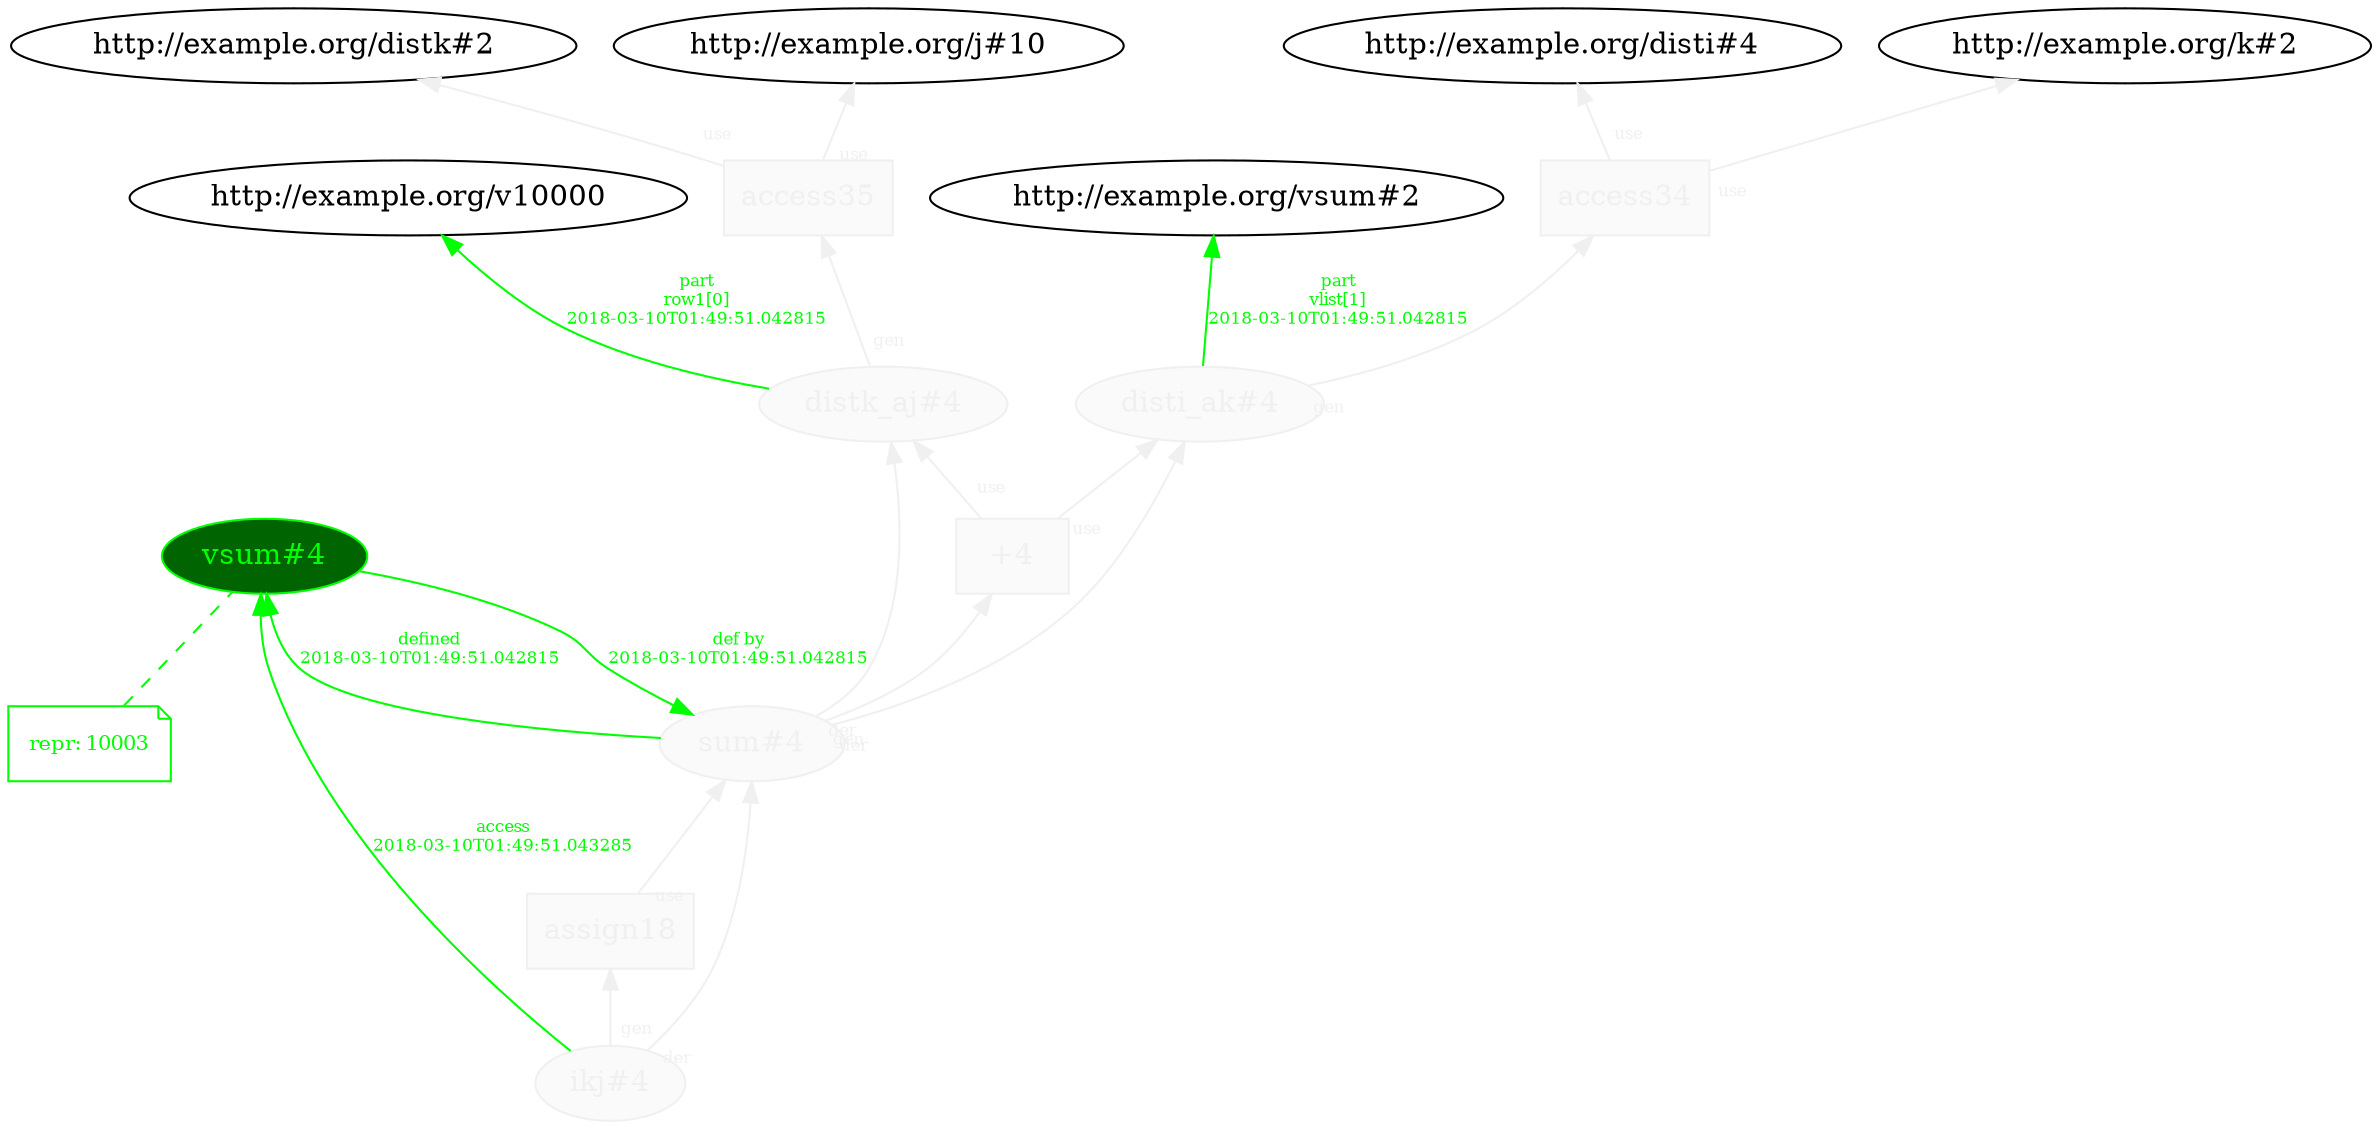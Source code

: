 digraph "PROV" { size="16,12"; rankdir="BT";
"http://example.org/disti_ak#4" [fillcolor="#FAFAFA",color="#F0F0F0",style="filled",fontcolor="#F0F0F0",label="disti_ak#4",URL="http://example.org/disti_ak#4"]
"http://example.org/disti_ak#4" -> "http://example.org/vsum#2" [fontsize="8",distance="1.5",angle="60.0",rotation="20",label="part
vlist[1]
2018-03-10T01:49:51.042815",fontcolor="green",color="green"]
"http://example.org/access34" [fillcolor="#FAFAFA",color="#F0F0F0",shape="polygon",sides="4",style="filled",fontcolor="#F0F0F0",label="access34",URL="http://example.org/access34"]
"http://example.org/access34" -> "http://example.org/disti#4" [labelfontsize="8",labeldistance="1.5",labelangle="60.0",rotation="20",taillabel="use",fontcolor="#F0F0F0",color="#F0F0F0"]
"http://example.org/access34" -> "http://example.org/k#2" [labelfontsize="8",labeldistance="1.5",labelangle="60.0",rotation="20",taillabel="use",fontcolor="#F0F0F0",color="#F0F0F0"]
"http://example.org/disti_ak#4" -> "http://example.org/access34" [labelfontsize="8",labeldistance="1.5",labelangle="60.0",rotation="20",taillabel="gen",fontcolor="#F0F0F0",color="#F0F0F0"]
"http://example.org/distk_aj#4" [fillcolor="#FAFAFA",color="#F0F0F0",style="filled",fontcolor="#F0F0F0",label="distk_aj#4",URL="http://example.org/distk_aj#4"]
"http://example.org/distk_aj#4" -> "http://example.org/v10000" [fontsize="8",distance="1.5",angle="60.0",rotation="20",label="part
row1[0]
2018-03-10T01:49:51.042815",fontcolor="green",color="green"]
"http://example.org/access35" [fillcolor="#FAFAFA",color="#F0F0F0",shape="polygon",sides="4",style="filled",fontcolor="#F0F0F0",label="access35",URL="http://example.org/access35"]
"http://example.org/access35" -> "http://example.org/distk#2" [labelfontsize="8",labeldistance="1.5",labelangle="60.0",rotation="20",taillabel="use",fontcolor="#F0F0F0",color="#F0F0F0"]
"http://example.org/access35" -> "http://example.org/j#10" [labelfontsize="8",labeldistance="1.5",labelangle="60.0",rotation="20",taillabel="use",fontcolor="#F0F0F0",color="#F0F0F0"]
"http://example.org/distk_aj#4" -> "http://example.org/access35" [labelfontsize="8",labeldistance="1.5",labelangle="60.0",rotation="20",taillabel="gen",fontcolor="#F0F0F0",color="#F0F0F0"]
"http://example.org/sum#4" [fillcolor="#FAFAFA",color="#F0F0F0",style="filled",fontcolor="#F0F0F0",label="sum#4",URL="http://example.org/sum#4"]
"http://example.org/vsum#4" [fillcolor="darkgreen",color="green",style="filled",fontcolor="green",label="vsum#4",URL="http://example.org/vsum#4"]
"-attrs0" [color="green",shape="note",fontsize="10",fontcolor="green",label=<<TABLE cellpadding="0" border="0">
	<TR>
	    <TD align="left">repr:</TD>
	    <TD align="left">10003</TD>
	</TR>
</TABLE>>]
"-attrs0" -> "http://example.org/vsum#4" [color="green",style="dashed",arrowhead="none",fontcolor="green"]
"http://example.org/sum#4" -> "http://example.org/vsum#4" [fontsize="8",distance="1.5",angle="60.0",rotation="20",label="defined
2018-03-10T01:49:51.042815",fontcolor="green",color="green"]
"http://example.org/vsum#4" -> "http://example.org/sum#4" [fontsize="8",distance="1.5",angle="60.0",rotation="20",label="def by
2018-03-10T01:49:51.042815",fontcolor="green",color="green"]
"http://example.org/+4" [fillcolor="#FAFAFA",color="#F0F0F0",shape="polygon",sides="4",style="filled",fontcolor="#F0F0F0",label="+4",URL="http://example.org/+4"]
"http://example.org/sum#4" -> "http://example.org/disti_ak#4" [labelfontsize="8",labeldistance="1.5",labelangle="60.0",rotation="20",taillabel="der",fontcolor="#F0F0F0",color="#F0F0F0"]
"http://example.org/sum#4" -> "http://example.org/distk_aj#4" [labelfontsize="8",labeldistance="1.5",labelangle="60.0",rotation="20",taillabel="der",fontcolor="#F0F0F0",color="#F0F0F0"]
"http://example.org/ikj#4" [fillcolor="#FAFAFA",color="#F0F0F0",style="filled",fontcolor="#F0F0F0",label="ikj#4",URL="http://example.org/ikj#4"]
"http://example.org/ikj#4" -> "http://example.org/vsum#4" [fontsize="8",distance="1.5",angle="60.0",rotation="20",label="access
2018-03-10T01:49:51.043285",fontcolor="green",color="green"]
"http://example.org/assign18" [fillcolor="#FAFAFA",color="#F0F0F0",shape="polygon",sides="4",style="filled",fontcolor="#F0F0F0",label="assign18",URL="http://example.org/assign18"]
"http://example.org/ikj#4" -> "http://example.org/sum#4" [labelfontsize="8",labeldistance="1.5",labelangle="60.0",rotation="20",taillabel="der",fontcolor="#F0F0F0",color="#F0F0F0"]
"http://example.org/+4" -> "http://example.org/disti_ak#4" [labelfontsize="8",labeldistance="1.5",labelangle="60.0",rotation="20",taillabel="use",fontcolor="#F0F0F0",color="#F0F0F0"]
"http://example.org/+4" -> "http://example.org/distk_aj#4" [labelfontsize="8",labeldistance="1.5",labelangle="60.0",rotation="20",taillabel="use",fontcolor="#F0F0F0",color="#F0F0F0"]
"http://example.org/assign18" -> "http://example.org/sum#4" [labelfontsize="8",labeldistance="1.5",labelangle="60.0",rotation="20",taillabel="use",fontcolor="#F0F0F0",color="#F0F0F0"]
"http://example.org/ikj#4" -> "http://example.org/assign18" [labelfontsize="8",labeldistance="1.5",labelangle="60.0",rotation="20",taillabel="gen",fontcolor="#F0F0F0",color="#F0F0F0"]
"http://example.org/sum#4" -> "http://example.org/+4" [labelfontsize="8",labeldistance="1.5",labelangle="60.0",rotation="20",taillabel="gen",fontcolor="#F0F0F0",color="#F0F0F0"]
}